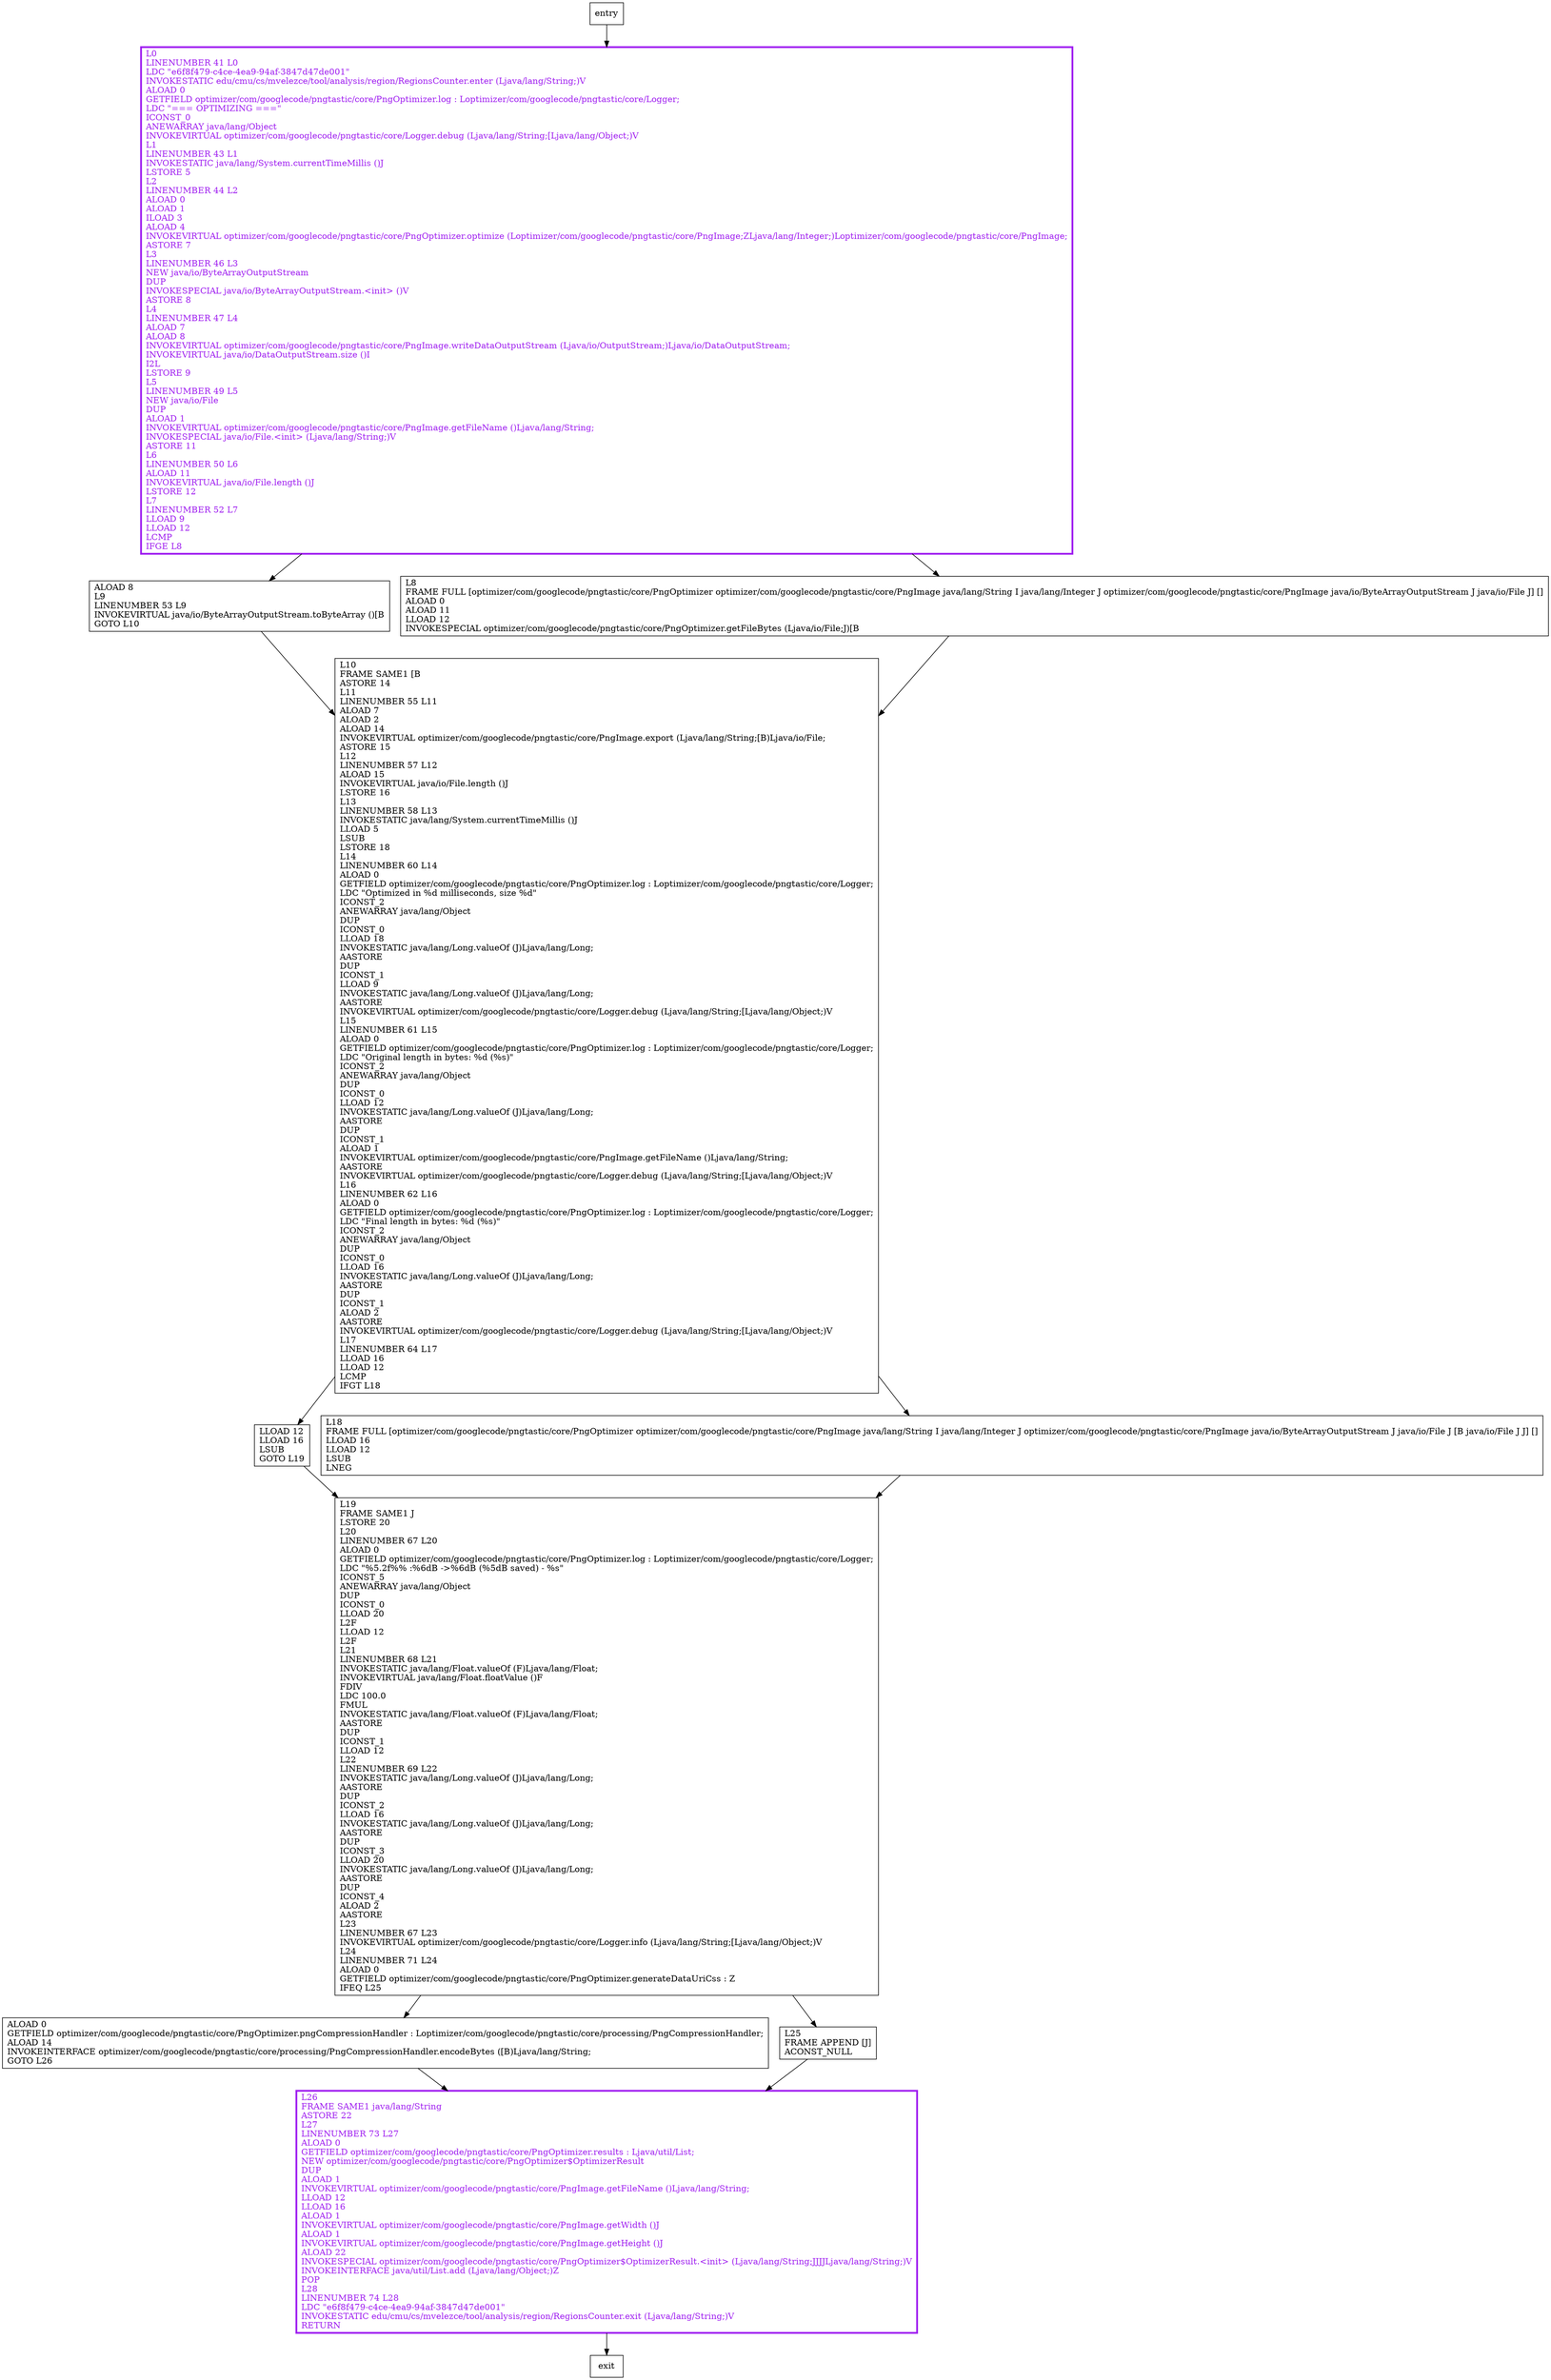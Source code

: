 digraph optimize {
node [shape=record];
1410301341 [label="LLOAD 12\lLLOAD 16\lLSUB\lGOTO L19\l"];
442930147 [label="ALOAD 8\lL9\lLINENUMBER 53 L9\lINVOKEVIRTUAL java/io/ByteArrayOutputStream.toByteArray ()[B\lGOTO L10\l"];
459511257 [label="L8\lFRAME FULL [optimizer/com/googlecode/pngtastic/core/PngOptimizer optimizer/com/googlecode/pngtastic/core/PngImage java/lang/String I java/lang/Integer J optimizer/com/googlecode/pngtastic/core/PngImage java/io/ByteArrayOutputStream J java/io/File J] []\lALOAD 0\lALOAD 11\lLLOAD 12\lINVOKESPECIAL optimizer/com/googlecode/pngtastic/core/PngOptimizer.getFileBytes (Ljava/io/File;J)[B\l"];
114403816 [label="ALOAD 0\lGETFIELD optimizer/com/googlecode/pngtastic/core/PngOptimizer.pngCompressionHandler : Loptimizer/com/googlecode/pngtastic/core/processing/PngCompressionHandler;\lALOAD 14\lINVOKEINTERFACE optimizer/com/googlecode/pngtastic/core/processing/PngCompressionHandler.encodeBytes ([B)Ljava/lang/String;\lGOTO L26\l"];
1397094257 [label="L18\lFRAME FULL [optimizer/com/googlecode/pngtastic/core/PngOptimizer optimizer/com/googlecode/pngtastic/core/PngImage java/lang/String I java/lang/Integer J optimizer/com/googlecode/pngtastic/core/PngImage java/io/ByteArrayOutputStream J java/io/File J [B java/io/File J J] []\lLLOAD 16\lLLOAD 12\lLSUB\lLNEG\l"];
2052588916 [label="L19\lFRAME SAME1 J\lLSTORE 20\lL20\lLINENUMBER 67 L20\lALOAD 0\lGETFIELD optimizer/com/googlecode/pngtastic/core/PngOptimizer.log : Loptimizer/com/googlecode/pngtastic/core/Logger;\lLDC \"%5.2f%% :%6dB -\>%6dB (%5dB saved) - %s\"\lICONST_5\lANEWARRAY java/lang/Object\lDUP\lICONST_0\lLLOAD 20\lL2F\lLLOAD 12\lL2F\lL21\lLINENUMBER 68 L21\lINVOKESTATIC java/lang/Float.valueOf (F)Ljava/lang/Float;\lINVOKEVIRTUAL java/lang/Float.floatValue ()F\lFDIV\lLDC 100.0\lFMUL\lINVOKESTATIC java/lang/Float.valueOf (F)Ljava/lang/Float;\lAASTORE\lDUP\lICONST_1\lLLOAD 12\lL22\lLINENUMBER 69 L22\lINVOKESTATIC java/lang/Long.valueOf (J)Ljava/lang/Long;\lAASTORE\lDUP\lICONST_2\lLLOAD 16\lINVOKESTATIC java/lang/Long.valueOf (J)Ljava/lang/Long;\lAASTORE\lDUP\lICONST_3\lLLOAD 20\lINVOKESTATIC java/lang/Long.valueOf (J)Ljava/lang/Long;\lAASTORE\lDUP\lICONST_4\lALOAD 2\lAASTORE\lL23\lLINENUMBER 67 L23\lINVOKEVIRTUAL optimizer/com/googlecode/pngtastic/core/Logger.info (Ljava/lang/String;[Ljava/lang/Object;)V\lL24\lLINENUMBER 71 L24\lALOAD 0\lGETFIELD optimizer/com/googlecode/pngtastic/core/PngOptimizer.generateDataUriCss : Z\lIFEQ L25\l"];
689823546 [label="L26\lFRAME SAME1 java/lang/String\lASTORE 22\lL27\lLINENUMBER 73 L27\lALOAD 0\lGETFIELD optimizer/com/googlecode/pngtastic/core/PngOptimizer.results : Ljava/util/List;\lNEW optimizer/com/googlecode/pngtastic/core/PngOptimizer$OptimizerResult\lDUP\lALOAD 1\lINVOKEVIRTUAL optimizer/com/googlecode/pngtastic/core/PngImage.getFileName ()Ljava/lang/String;\lLLOAD 12\lLLOAD 16\lALOAD 1\lINVOKEVIRTUAL optimizer/com/googlecode/pngtastic/core/PngImage.getWidth ()J\lALOAD 1\lINVOKEVIRTUAL optimizer/com/googlecode/pngtastic/core/PngImage.getHeight ()J\lALOAD 22\lINVOKESPECIAL optimizer/com/googlecode/pngtastic/core/PngOptimizer$OptimizerResult.\<init\> (Ljava/lang/String;JJJJLjava/lang/String;)V\lINVOKEINTERFACE java/util/List.add (Ljava/lang/Object;)Z\lPOP\lL28\lLINENUMBER 74 L28\lLDC \"e6f8f479-c4ce-4ea9-94af-3847d47de001\"\lINVOKESTATIC edu/cmu/cs/mvelezce/tool/analysis/region/RegionsCounter.exit (Ljava/lang/String;)V\lRETURN\l"];
90200848 [label="L0\lLINENUMBER 41 L0\lLDC \"e6f8f479-c4ce-4ea9-94af-3847d47de001\"\lINVOKESTATIC edu/cmu/cs/mvelezce/tool/analysis/region/RegionsCounter.enter (Ljava/lang/String;)V\lALOAD 0\lGETFIELD optimizer/com/googlecode/pngtastic/core/PngOptimizer.log : Loptimizer/com/googlecode/pngtastic/core/Logger;\lLDC \"=== OPTIMIZING ===\"\lICONST_0\lANEWARRAY java/lang/Object\lINVOKEVIRTUAL optimizer/com/googlecode/pngtastic/core/Logger.debug (Ljava/lang/String;[Ljava/lang/Object;)V\lL1\lLINENUMBER 43 L1\lINVOKESTATIC java/lang/System.currentTimeMillis ()J\lLSTORE 5\lL2\lLINENUMBER 44 L2\lALOAD 0\lALOAD 1\lILOAD 3\lALOAD 4\lINVOKEVIRTUAL optimizer/com/googlecode/pngtastic/core/PngOptimizer.optimize (Loptimizer/com/googlecode/pngtastic/core/PngImage;ZLjava/lang/Integer;)Loptimizer/com/googlecode/pngtastic/core/PngImage;\lASTORE 7\lL3\lLINENUMBER 46 L3\lNEW java/io/ByteArrayOutputStream\lDUP\lINVOKESPECIAL java/io/ByteArrayOutputStream.\<init\> ()V\lASTORE 8\lL4\lLINENUMBER 47 L4\lALOAD 7\lALOAD 8\lINVOKEVIRTUAL optimizer/com/googlecode/pngtastic/core/PngImage.writeDataOutputStream (Ljava/io/OutputStream;)Ljava/io/DataOutputStream;\lINVOKEVIRTUAL java/io/DataOutputStream.size ()I\lI2L\lLSTORE 9\lL5\lLINENUMBER 49 L5\lNEW java/io/File\lDUP\lALOAD 1\lINVOKEVIRTUAL optimizer/com/googlecode/pngtastic/core/PngImage.getFileName ()Ljava/lang/String;\lINVOKESPECIAL java/io/File.\<init\> (Ljava/lang/String;)V\lASTORE 11\lL6\lLINENUMBER 50 L6\lALOAD 11\lINVOKEVIRTUAL java/io/File.length ()J\lLSTORE 12\lL7\lLINENUMBER 52 L7\lLLOAD 9\lLLOAD 12\lLCMP\lIFGE L8\l"];
1425706533 [label="L10\lFRAME SAME1 [B\lASTORE 14\lL11\lLINENUMBER 55 L11\lALOAD 7\lALOAD 2\lALOAD 14\lINVOKEVIRTUAL optimizer/com/googlecode/pngtastic/core/PngImage.export (Ljava/lang/String;[B)Ljava/io/File;\lASTORE 15\lL12\lLINENUMBER 57 L12\lALOAD 15\lINVOKEVIRTUAL java/io/File.length ()J\lLSTORE 16\lL13\lLINENUMBER 58 L13\lINVOKESTATIC java/lang/System.currentTimeMillis ()J\lLLOAD 5\lLSUB\lLSTORE 18\lL14\lLINENUMBER 60 L14\lALOAD 0\lGETFIELD optimizer/com/googlecode/pngtastic/core/PngOptimizer.log : Loptimizer/com/googlecode/pngtastic/core/Logger;\lLDC \"Optimized in %d milliseconds, size %d\"\lICONST_2\lANEWARRAY java/lang/Object\lDUP\lICONST_0\lLLOAD 18\lINVOKESTATIC java/lang/Long.valueOf (J)Ljava/lang/Long;\lAASTORE\lDUP\lICONST_1\lLLOAD 9\lINVOKESTATIC java/lang/Long.valueOf (J)Ljava/lang/Long;\lAASTORE\lINVOKEVIRTUAL optimizer/com/googlecode/pngtastic/core/Logger.debug (Ljava/lang/String;[Ljava/lang/Object;)V\lL15\lLINENUMBER 61 L15\lALOAD 0\lGETFIELD optimizer/com/googlecode/pngtastic/core/PngOptimizer.log : Loptimizer/com/googlecode/pngtastic/core/Logger;\lLDC \"Original length in bytes: %d (%s)\"\lICONST_2\lANEWARRAY java/lang/Object\lDUP\lICONST_0\lLLOAD 12\lINVOKESTATIC java/lang/Long.valueOf (J)Ljava/lang/Long;\lAASTORE\lDUP\lICONST_1\lALOAD 1\lINVOKEVIRTUAL optimizer/com/googlecode/pngtastic/core/PngImage.getFileName ()Ljava/lang/String;\lAASTORE\lINVOKEVIRTUAL optimizer/com/googlecode/pngtastic/core/Logger.debug (Ljava/lang/String;[Ljava/lang/Object;)V\lL16\lLINENUMBER 62 L16\lALOAD 0\lGETFIELD optimizer/com/googlecode/pngtastic/core/PngOptimizer.log : Loptimizer/com/googlecode/pngtastic/core/Logger;\lLDC \"Final length in bytes: %d (%s)\"\lICONST_2\lANEWARRAY java/lang/Object\lDUP\lICONST_0\lLLOAD 16\lINVOKESTATIC java/lang/Long.valueOf (J)Ljava/lang/Long;\lAASTORE\lDUP\lICONST_1\lALOAD 2\lAASTORE\lINVOKEVIRTUAL optimizer/com/googlecode/pngtastic/core/Logger.debug (Ljava/lang/String;[Ljava/lang/Object;)V\lL17\lLINENUMBER 64 L17\lLLOAD 16\lLLOAD 12\lLCMP\lIFGT L18\l"];
2060662716 [label="L25\lFRAME APPEND [J]\lACONST_NULL\l"];
entry;
exit;
1410301341 -> 2052588916;
1397094257 -> 2052588916;
2052588916 -> 114403816;
2052588916 -> 2060662716;
689823546 -> exit;
1425706533 -> 1410301341;
1425706533 -> 1397094257;
2060662716 -> 689823546;
entry -> 90200848;
442930147 -> 1425706533;
459511257 -> 1425706533;
114403816 -> 689823546;
90200848 -> 442930147;
90200848 -> 459511257;
689823546[fontcolor="purple", penwidth=3, color="purple"];
90200848[fontcolor="purple", penwidth=3, color="purple"];
}
